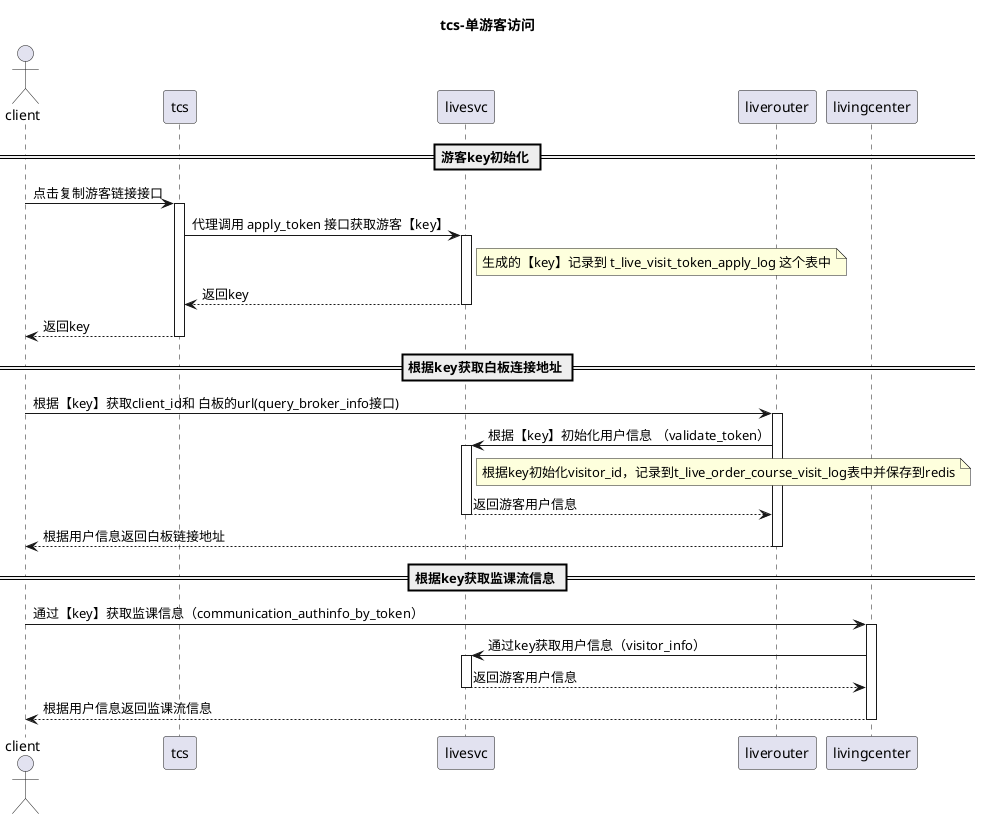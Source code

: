 @startuml
Actor C as "client" order 1
participant A as "tcs" order 2
participant S as "livesvc" order 3
participant R as "liverouter" order 4
participant G as "livingcenter" order 5

title: tcs-单游客访问

== 游客key初始化 ==
C -> A : 点击复制游客链接接口
activate A
A -> S : 代理调用 apply_token 接口获取游客【key】
activate S
note right S
    生成的【key】记录到 t_live_visit_token_apply_log 这个表中
end note
S --> A : 返回key
deactivate S
A --> C : 返回key
deactivate A

== 根据key获取白板连接地址 ==
C -> R : 根据【key】获取client_id和 白板的url(query_broker_info接口)
activate R
R -> S : 根据【key】初始化用户信息 （validate_token）
activate S
note right S
    根据key初始化visitor_id，记录到t_live_order_course_visit_log表中并保存到redis
end note
S --> R: 返回游客用户信息
deactivate S
R --> C : 根据用户信息返回白板链接地址
deactivate R

== 根据key获取监课流信息 ==
C -> G :通过【key】获取监课信息（communication_authinfo_by_token）
activate G
G -> S : 通过key获取用户信息（visitor_info）
activate S
S --> G : 返回游客用户信息
deactivate S
G --> C: 根据用户信息返回监课流信息
deactivate G
@enduml